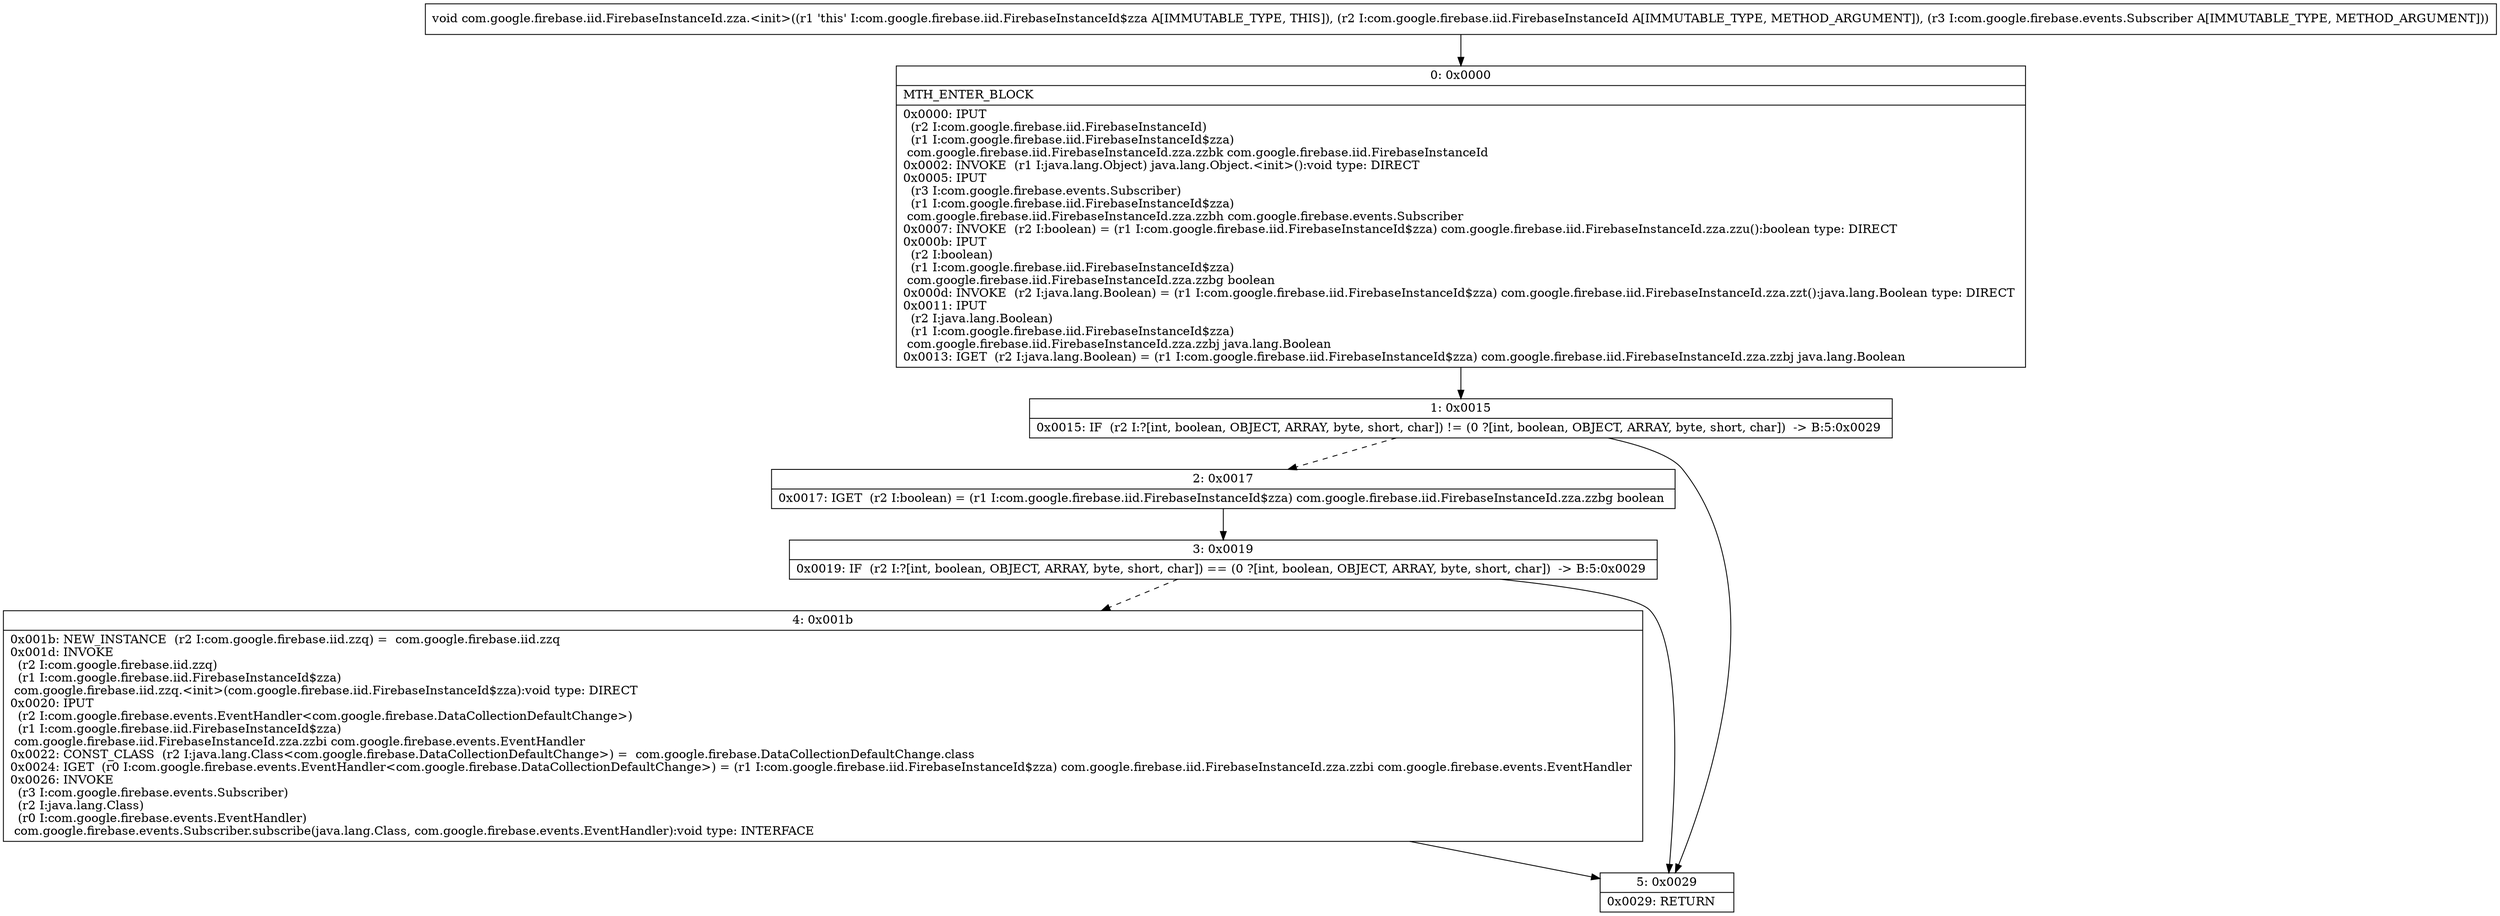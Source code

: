digraph "CFG forcom.google.firebase.iid.FirebaseInstanceId.zza.\<init\>(Lcom\/google\/firebase\/iid\/FirebaseInstanceId;Lcom\/google\/firebase\/events\/Subscriber;)V" {
Node_0 [shape=record,label="{0\:\ 0x0000|MTH_ENTER_BLOCK\l|0x0000: IPUT  \l  (r2 I:com.google.firebase.iid.FirebaseInstanceId)\l  (r1 I:com.google.firebase.iid.FirebaseInstanceId$zza)\l com.google.firebase.iid.FirebaseInstanceId.zza.zzbk com.google.firebase.iid.FirebaseInstanceId \l0x0002: INVOKE  (r1 I:java.lang.Object) java.lang.Object.\<init\>():void type: DIRECT \l0x0005: IPUT  \l  (r3 I:com.google.firebase.events.Subscriber)\l  (r1 I:com.google.firebase.iid.FirebaseInstanceId$zza)\l com.google.firebase.iid.FirebaseInstanceId.zza.zzbh com.google.firebase.events.Subscriber \l0x0007: INVOKE  (r2 I:boolean) = (r1 I:com.google.firebase.iid.FirebaseInstanceId$zza) com.google.firebase.iid.FirebaseInstanceId.zza.zzu():boolean type: DIRECT \l0x000b: IPUT  \l  (r2 I:boolean)\l  (r1 I:com.google.firebase.iid.FirebaseInstanceId$zza)\l com.google.firebase.iid.FirebaseInstanceId.zza.zzbg boolean \l0x000d: INVOKE  (r2 I:java.lang.Boolean) = (r1 I:com.google.firebase.iid.FirebaseInstanceId$zza) com.google.firebase.iid.FirebaseInstanceId.zza.zzt():java.lang.Boolean type: DIRECT \l0x0011: IPUT  \l  (r2 I:java.lang.Boolean)\l  (r1 I:com.google.firebase.iid.FirebaseInstanceId$zza)\l com.google.firebase.iid.FirebaseInstanceId.zza.zzbj java.lang.Boolean \l0x0013: IGET  (r2 I:java.lang.Boolean) = (r1 I:com.google.firebase.iid.FirebaseInstanceId$zza) com.google.firebase.iid.FirebaseInstanceId.zza.zzbj java.lang.Boolean \l}"];
Node_1 [shape=record,label="{1\:\ 0x0015|0x0015: IF  (r2 I:?[int, boolean, OBJECT, ARRAY, byte, short, char]) != (0 ?[int, boolean, OBJECT, ARRAY, byte, short, char])  \-\> B:5:0x0029 \l}"];
Node_2 [shape=record,label="{2\:\ 0x0017|0x0017: IGET  (r2 I:boolean) = (r1 I:com.google.firebase.iid.FirebaseInstanceId$zza) com.google.firebase.iid.FirebaseInstanceId.zza.zzbg boolean \l}"];
Node_3 [shape=record,label="{3\:\ 0x0019|0x0019: IF  (r2 I:?[int, boolean, OBJECT, ARRAY, byte, short, char]) == (0 ?[int, boolean, OBJECT, ARRAY, byte, short, char])  \-\> B:5:0x0029 \l}"];
Node_4 [shape=record,label="{4\:\ 0x001b|0x001b: NEW_INSTANCE  (r2 I:com.google.firebase.iid.zzq) =  com.google.firebase.iid.zzq \l0x001d: INVOKE  \l  (r2 I:com.google.firebase.iid.zzq)\l  (r1 I:com.google.firebase.iid.FirebaseInstanceId$zza)\l com.google.firebase.iid.zzq.\<init\>(com.google.firebase.iid.FirebaseInstanceId$zza):void type: DIRECT \l0x0020: IPUT  \l  (r2 I:com.google.firebase.events.EventHandler\<com.google.firebase.DataCollectionDefaultChange\>)\l  (r1 I:com.google.firebase.iid.FirebaseInstanceId$zza)\l com.google.firebase.iid.FirebaseInstanceId.zza.zzbi com.google.firebase.events.EventHandler \l0x0022: CONST_CLASS  (r2 I:java.lang.Class\<com.google.firebase.DataCollectionDefaultChange\>) =  com.google.firebase.DataCollectionDefaultChange.class \l0x0024: IGET  (r0 I:com.google.firebase.events.EventHandler\<com.google.firebase.DataCollectionDefaultChange\>) = (r1 I:com.google.firebase.iid.FirebaseInstanceId$zza) com.google.firebase.iid.FirebaseInstanceId.zza.zzbi com.google.firebase.events.EventHandler \l0x0026: INVOKE  \l  (r3 I:com.google.firebase.events.Subscriber)\l  (r2 I:java.lang.Class)\l  (r0 I:com.google.firebase.events.EventHandler)\l com.google.firebase.events.Subscriber.subscribe(java.lang.Class, com.google.firebase.events.EventHandler):void type: INTERFACE \l}"];
Node_5 [shape=record,label="{5\:\ 0x0029|0x0029: RETURN   \l}"];
MethodNode[shape=record,label="{void com.google.firebase.iid.FirebaseInstanceId.zza.\<init\>((r1 'this' I:com.google.firebase.iid.FirebaseInstanceId$zza A[IMMUTABLE_TYPE, THIS]), (r2 I:com.google.firebase.iid.FirebaseInstanceId A[IMMUTABLE_TYPE, METHOD_ARGUMENT]), (r3 I:com.google.firebase.events.Subscriber A[IMMUTABLE_TYPE, METHOD_ARGUMENT])) }"];
MethodNode -> Node_0;
Node_0 -> Node_1;
Node_1 -> Node_2[style=dashed];
Node_1 -> Node_5;
Node_2 -> Node_3;
Node_3 -> Node_4[style=dashed];
Node_3 -> Node_5;
Node_4 -> Node_5;
}

